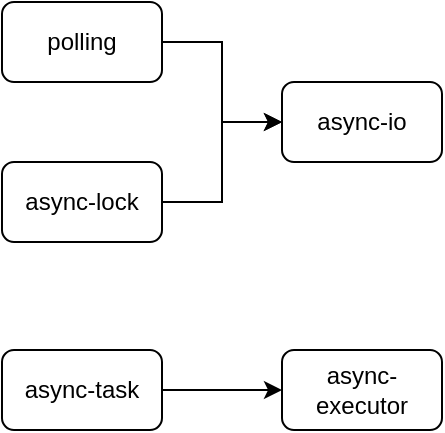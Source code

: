 <mxfile version="24.2.5" type="device">
  <diagram name="第 1 页" id="D2NAqzdusShOmgnxFnS3">
    <mxGraphModel dx="2074" dy="1196" grid="1" gridSize="10" guides="1" tooltips="1" connect="1" arrows="1" fold="1" page="1" pageScale="1" pageWidth="827" pageHeight="1169" math="0" shadow="0">
      <root>
        <mxCell id="0" />
        <mxCell id="1" parent="0" />
        <mxCell id="yEK5gBYYrBqdeFEeZC2t-11" style="edgeStyle=orthogonalEdgeStyle;rounded=0;orthogonalLoop=1;jettySize=auto;html=1;entryX=0;entryY=0.5;entryDx=0;entryDy=0;" edge="1" parent="1" source="yEK5gBYYrBqdeFEeZC2t-1" target="yEK5gBYYrBqdeFEeZC2t-5">
          <mxGeometry relative="1" as="geometry" />
        </mxCell>
        <mxCell id="yEK5gBYYrBqdeFEeZC2t-1" value="polling" style="rounded=1;whiteSpace=wrap;html=1;" vertex="1" parent="1">
          <mxGeometry x="100" y="410" width="80" height="40" as="geometry" />
        </mxCell>
        <mxCell id="yEK5gBYYrBqdeFEeZC2t-10" style="edgeStyle=orthogonalEdgeStyle;rounded=0;orthogonalLoop=1;jettySize=auto;html=1;entryX=0;entryY=0.5;entryDx=0;entryDy=0;" edge="1" parent="1" source="yEK5gBYYrBqdeFEeZC2t-3" target="yEK5gBYYrBqdeFEeZC2t-5">
          <mxGeometry relative="1" as="geometry" />
        </mxCell>
        <mxCell id="yEK5gBYYrBqdeFEeZC2t-3" value="async-lock" style="rounded=1;whiteSpace=wrap;html=1;" vertex="1" parent="1">
          <mxGeometry x="100" y="490" width="80" height="40" as="geometry" />
        </mxCell>
        <mxCell id="yEK5gBYYrBqdeFEeZC2t-5" value="async-io" style="rounded=1;whiteSpace=wrap;html=1;" vertex="1" parent="1">
          <mxGeometry x="240" y="450" width="80" height="40" as="geometry" />
        </mxCell>
        <mxCell id="yEK5gBYYrBqdeFEeZC2t-9" value="" style="edgeStyle=orthogonalEdgeStyle;rounded=0;orthogonalLoop=1;jettySize=auto;html=1;" edge="1" parent="1" source="yEK5gBYYrBqdeFEeZC2t-7" target="yEK5gBYYrBqdeFEeZC2t-8">
          <mxGeometry relative="1" as="geometry" />
        </mxCell>
        <mxCell id="yEK5gBYYrBqdeFEeZC2t-7" value="async-task" style="rounded=1;whiteSpace=wrap;html=1;" vertex="1" parent="1">
          <mxGeometry x="100" y="584" width="80" height="40" as="geometry" />
        </mxCell>
        <mxCell id="yEK5gBYYrBqdeFEeZC2t-8" value="async-executor" style="rounded=1;whiteSpace=wrap;html=1;" vertex="1" parent="1">
          <mxGeometry x="240" y="584" width="80" height="40" as="geometry" />
        </mxCell>
      </root>
    </mxGraphModel>
  </diagram>
</mxfile>
